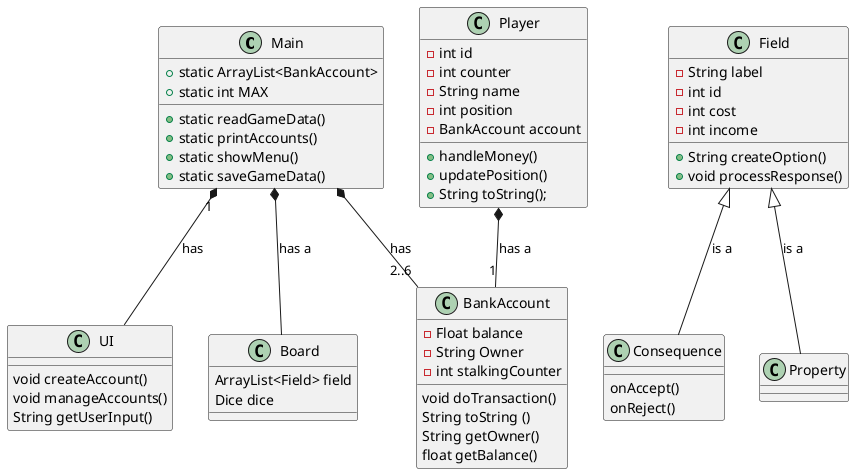 @startuml
'https://plantuml.com/sequence-diagram

Main  *-- "2..6" BankAccount : has
Main "1" *-- UI : has
Player *-- "1" BankAccount : has a
Field <|-- Consequence : is a
Field <|-- Property : is a
Main *-- Board : has a

Player : - int id
Player : - int counter
Player : - String name
Player : - int position
Player : - BankAccount account
Player : + handleMoney()
Player : + updatePosition()
Player : + String toString();

BankAccount : - Float balance
BankAccount : - String Owner
BankAccount : - int stalkingCounter
BankAccount : void doTransaction()
BankAccount : String toString ()
BankAccount : String getOwner()
BankAccount : float getBalance()

UI : void createAccount()
UI : void manageAccounts()
UI : String getUserInput()

Main : + static ArrayList<BankAccount>
Main : + static int MAX
Main : + static readGameData()
Main : + static printAccounts()
Main : + static showMenu()
Main : + static saveGameData()

Field : - String label
Field : - int id
Field : - int cost
Field : - int income
Field : + String createOption()
Field : + void processResponse()

Consequence : onAccept()
Consequence : onReject()

Board : ArrayList<Field> field
Board : Dice dice



@enduml